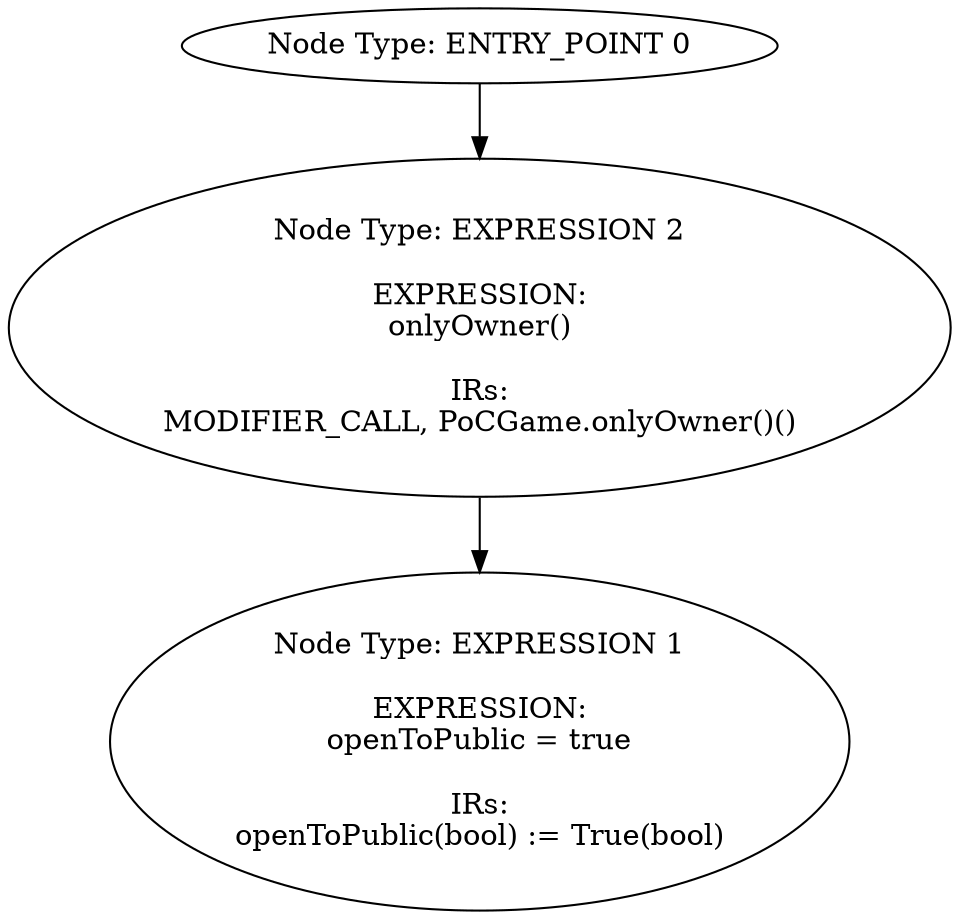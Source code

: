 digraph{
0[label="Node Type: ENTRY_POINT 0
"];
0->2;
1[label="Node Type: EXPRESSION 1

EXPRESSION:
openToPublic = true

IRs:
openToPublic(bool) := True(bool)"];
2[label="Node Type: EXPRESSION 2

EXPRESSION:
onlyOwner()

IRs:
MODIFIER_CALL, PoCGame.onlyOwner()()"];
2->1;
}
